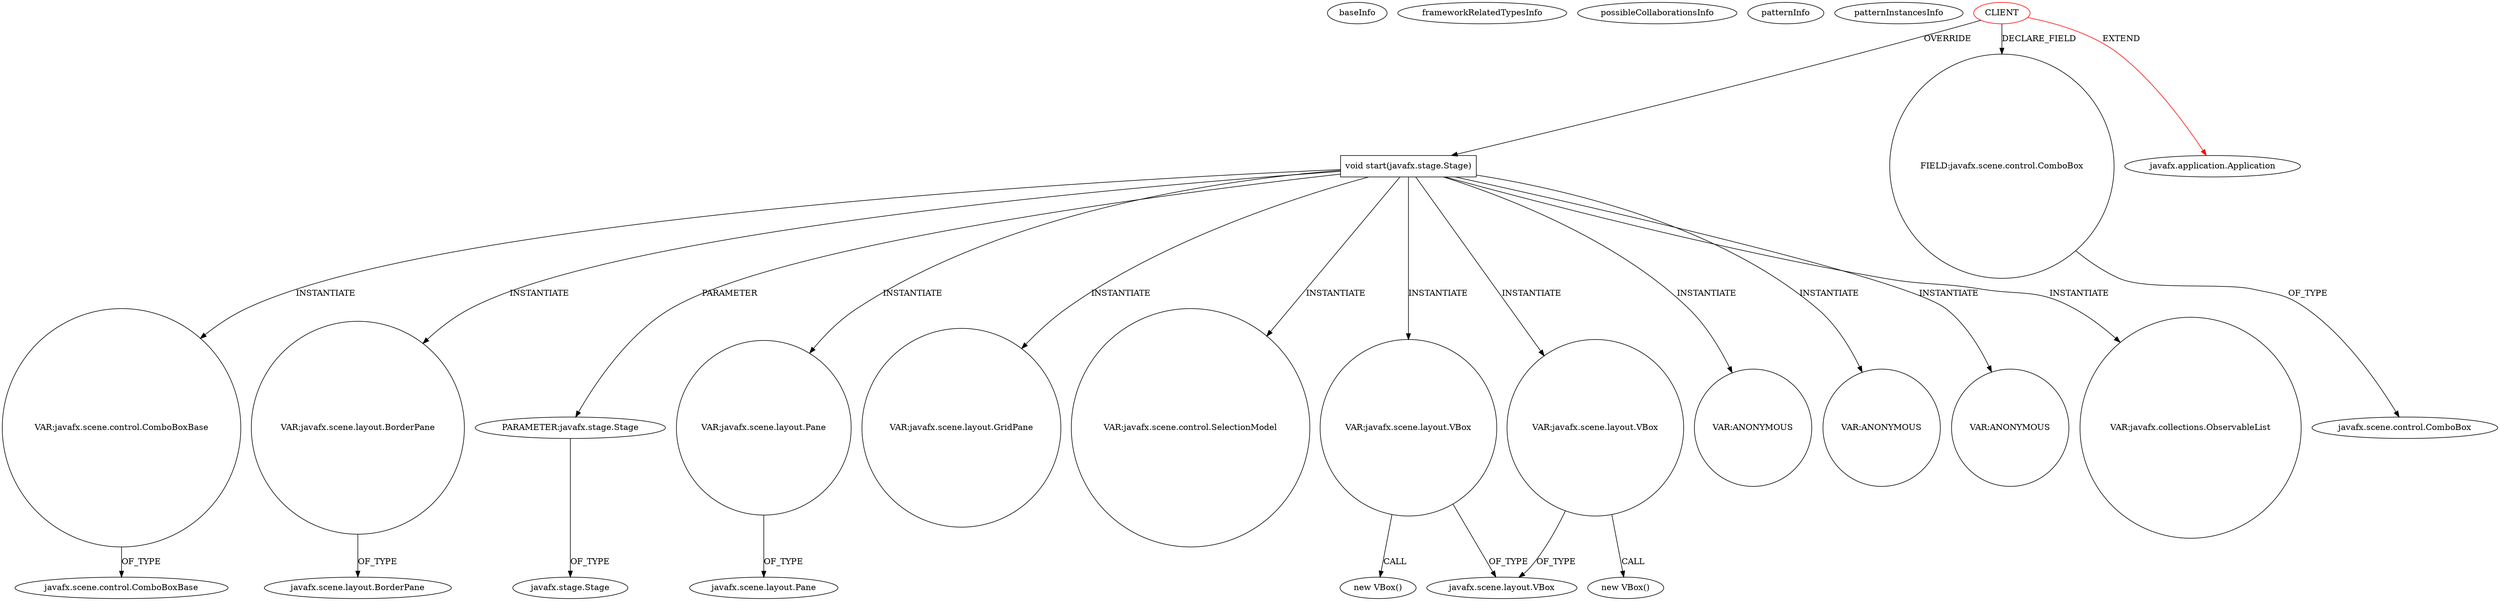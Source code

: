 digraph {
baseInfo[graphId=1145,category="pattern",isAnonymous=false,possibleRelation=false]
frameworkRelatedTypesInfo[0="javafx.application.Application"]
possibleCollaborationsInfo[]
patternInfo[frequency=2.0,patternRootClient=0]
patternInstancesInfo[0="Tsaru-Java-MP3-Visualizations~/Tsaru-Java-MP3-Visualizations/Java-MP3-Visualizations-master/mp3 Visualization/src/VisualizationInterface.java~VisualizationInterface~1511",1="empollondefisica-PlanetGame~/empollondefisica-PlanetGame/PlanetGame-master/src/testing/Testing.java~Testing~2645"]
157[label="javafx.scene.control.ComboBoxBase",vertexType="FRAMEWORK_CLASS_TYPE",isFrameworkType=false]
155[label="VAR:javafx.scene.control.ComboBoxBase",vertexType="VARIABLE_EXPRESION",isFrameworkType=false,shape=circle]
39[label="void start(javafx.stage.Stage)",vertexType="OVERRIDING_METHOD_DECLARATION",isFrameworkType=false,shape=box]
175[label="VAR:javafx.scene.layout.BorderPane",vertexType="VARIABLE_EXPRESION",isFrameworkType=false,shape=circle]
0[label="CLIENT",vertexType="ROOT_CLIENT_CLASS_DECLARATION",isFrameworkType=false,color=red]
40[label="PARAMETER:javafx.stage.Stage",vertexType="PARAMETER_DECLARATION",isFrameworkType=false]
192[label="VAR:javafx.scene.layout.Pane",vertexType="VARIABLE_EXPRESION",isFrameworkType=false,shape=circle]
48[label="VAR:javafx.scene.layout.GridPane",vertexType="VARIABLE_EXPRESION",isFrameworkType=false,shape=circle]
165[label="VAR:javafx.scene.control.SelectionModel",vertexType="VARIABLE_EXPRESION",isFrameworkType=false,shape=circle]
65[label="VAR:javafx.scene.layout.VBox",vertexType="VARIABLE_EXPRESION",isFrameworkType=false,shape=circle]
68[label="VAR:javafx.scene.layout.VBox",vertexType="VARIABLE_EXPRESION",isFrameworkType=false,shape=circle]
11[label="javafx.scene.layout.BorderPane",vertexType="FRAMEWORK_CLASS_TYPE",isFrameworkType=false]
107[label="VAR:ANONYMOUS",vertexType="VARIABLE_EXPRESION",isFrameworkType=false,shape=circle]
159[label="VAR:ANONYMOUS",vertexType="VARIABLE_EXPRESION",isFrameworkType=false,shape=circle]
140[label="VAR:ANONYMOUS",vertexType="VARIABLE_EXPRESION",isFrameworkType=false,shape=circle]
194[label="javafx.scene.layout.Pane",vertexType="FRAMEWORK_CLASS_TYPE",isFrameworkType=false]
31[label="FIELD:javafx.scene.control.ComboBox",vertexType="FIELD_DECLARATION",isFrameworkType=false,shape=circle]
32[label="javafx.scene.control.ComboBox",vertexType="FRAMEWORK_CLASS_TYPE",isFrameworkType=false]
30[label="javafx.stage.Stage",vertexType="FRAMEWORK_CLASS_TYPE",isFrameworkType=false]
1[label="javafx.application.Application",vertexType="FRAMEWORK_CLASS_TYPE",isFrameworkType=false]
67[label="new VBox()",vertexType="CONSTRUCTOR_CALL",isFrameworkType=false]
64[label="new VBox()",vertexType="CONSTRUCTOR_CALL",isFrameworkType=false]
21[label="javafx.scene.layout.VBox",vertexType="FRAMEWORK_CLASS_TYPE",isFrameworkType=false]
99[label="VAR:javafx.collections.ObservableList",vertexType="VARIABLE_EXPRESION",isFrameworkType=false,shape=circle]
39->192[label="INSTANTIATE"]
0->1[label="EXTEND",color=red]
39->107[label="INSTANTIATE"]
39->165[label="INSTANTIATE"]
39->155[label="INSTANTIATE"]
0->39[label="OVERRIDE"]
40->30[label="OF_TYPE"]
39->140[label="INSTANTIATE"]
0->31[label="DECLARE_FIELD"]
39->68[label="INSTANTIATE"]
39->40[label="PARAMETER"]
65->21[label="OF_TYPE"]
155->157[label="OF_TYPE"]
39->99[label="INSTANTIATE"]
39->175[label="INSTANTIATE"]
192->194[label="OF_TYPE"]
39->159[label="INSTANTIATE"]
65->64[label="CALL"]
31->32[label="OF_TYPE"]
39->48[label="INSTANTIATE"]
39->65[label="INSTANTIATE"]
175->11[label="OF_TYPE"]
68->21[label="OF_TYPE"]
68->67[label="CALL"]
}

